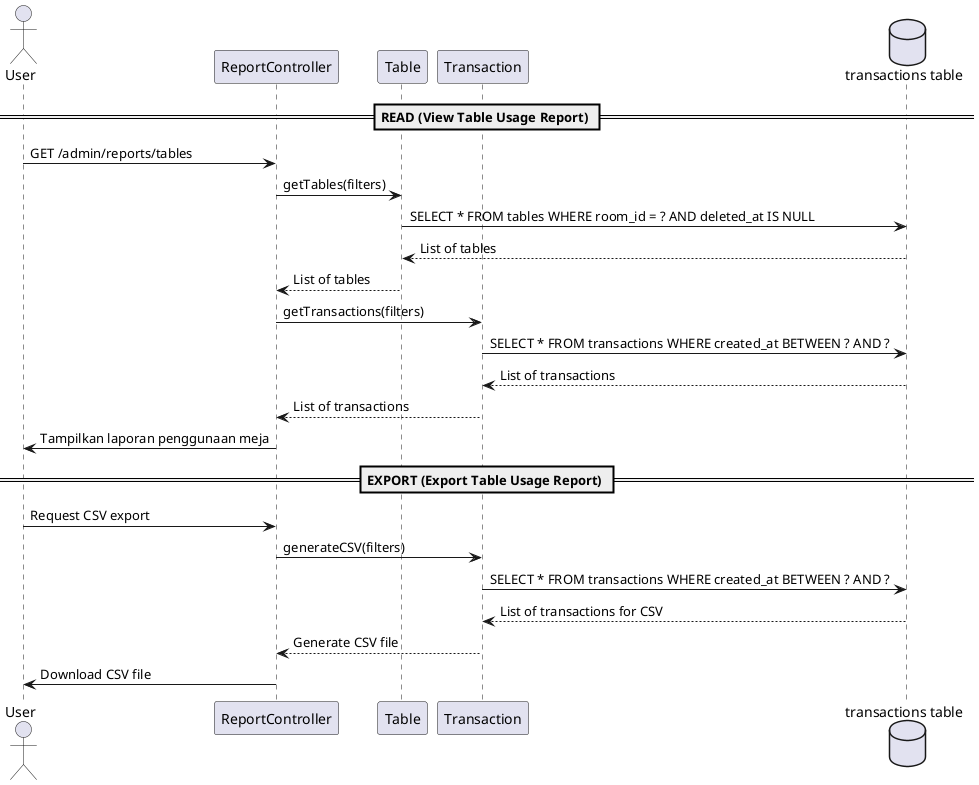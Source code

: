 @startuml Sequence Diagram - CRUD Table Usage Report

actor User
participant "ReportController" as Controller
participant "Table" as TableModel
participant "Transaction" as TransactionModel
database "transactions table" as DB

== READ (View Table Usage Report) ==
User -> Controller : GET /admin/reports/tables
Controller -> TableModel : getTables(filters)
TableModel -> DB : SELECT * FROM tables WHERE room_id = ? AND deleted_at IS NULL
DB --> TableModel : List of tables
TableModel --> Controller : List of tables
Controller -> TransactionModel : getTransactions(filters)
TransactionModel -> DB : SELECT * FROM transactions WHERE created_at BETWEEN ? AND ?
DB --> TransactionModel : List of transactions
TransactionModel --> Controller : List of transactions
Controller -> User : Tampilkan laporan penggunaan meja

== EXPORT (Export Table Usage Report) ==
User -> Controller : Request CSV export
Controller -> TransactionModel : generateCSV(filters)
TransactionModel -> DB : SELECT * FROM transactions WHERE created_at BETWEEN ? AND ?
DB --> TransactionModel : List of transactions for CSV
TransactionModel --> Controller : Generate CSV file
Controller -> User : Download CSV file

@enduml